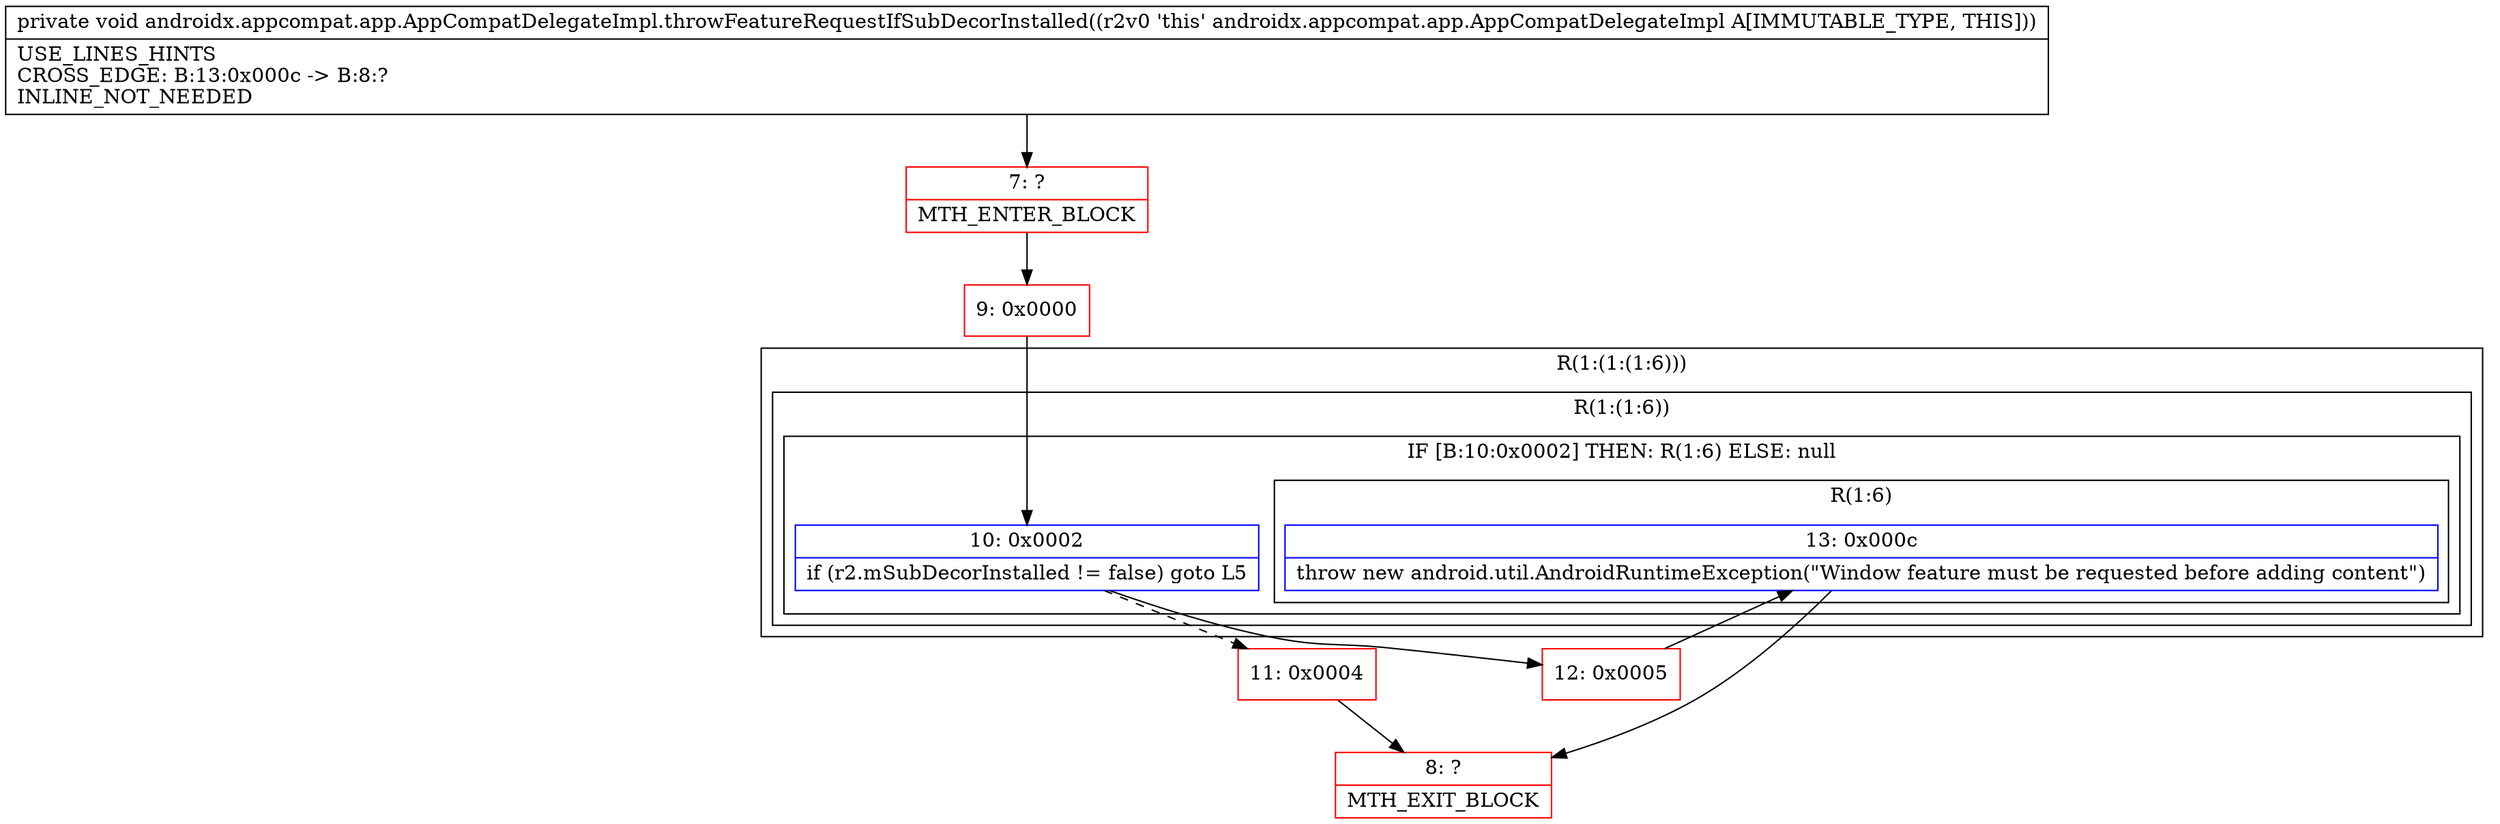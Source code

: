 digraph "CFG forandroidx.appcompat.app.AppCompatDelegateImpl.throwFeatureRequestIfSubDecorInstalled()V" {
subgraph cluster_Region_1300870937 {
label = "R(1:(1:(1:6)))";
node [shape=record,color=blue];
subgraph cluster_Region_146744707 {
label = "R(1:(1:6))";
node [shape=record,color=blue];
subgraph cluster_IfRegion_1923047178 {
label = "IF [B:10:0x0002] THEN: R(1:6) ELSE: null";
node [shape=record,color=blue];
Node_10 [shape=record,label="{10\:\ 0x0002|if (r2.mSubDecorInstalled != false) goto L5\l}"];
subgraph cluster_Region_1807280774 {
label = "R(1:6)";
node [shape=record,color=blue];
Node_13 [shape=record,label="{13\:\ 0x000c|throw new android.util.AndroidRuntimeException(\"Window feature must be requested before adding content\")\l}"];
}
}
}
}
Node_7 [shape=record,color=red,label="{7\:\ ?|MTH_ENTER_BLOCK\l}"];
Node_9 [shape=record,color=red,label="{9\:\ 0x0000}"];
Node_11 [shape=record,color=red,label="{11\:\ 0x0004}"];
Node_8 [shape=record,color=red,label="{8\:\ ?|MTH_EXIT_BLOCK\l}"];
Node_12 [shape=record,color=red,label="{12\:\ 0x0005}"];
MethodNode[shape=record,label="{private void androidx.appcompat.app.AppCompatDelegateImpl.throwFeatureRequestIfSubDecorInstalled((r2v0 'this' androidx.appcompat.app.AppCompatDelegateImpl A[IMMUTABLE_TYPE, THIS]))  | USE_LINES_HINTS\lCROSS_EDGE: B:13:0x000c \-\> B:8:?\lINLINE_NOT_NEEDED\l}"];
MethodNode -> Node_7;Node_10 -> Node_11[style=dashed];
Node_10 -> Node_12;
Node_13 -> Node_8;
Node_7 -> Node_9;
Node_9 -> Node_10;
Node_11 -> Node_8;
Node_12 -> Node_13;
}

